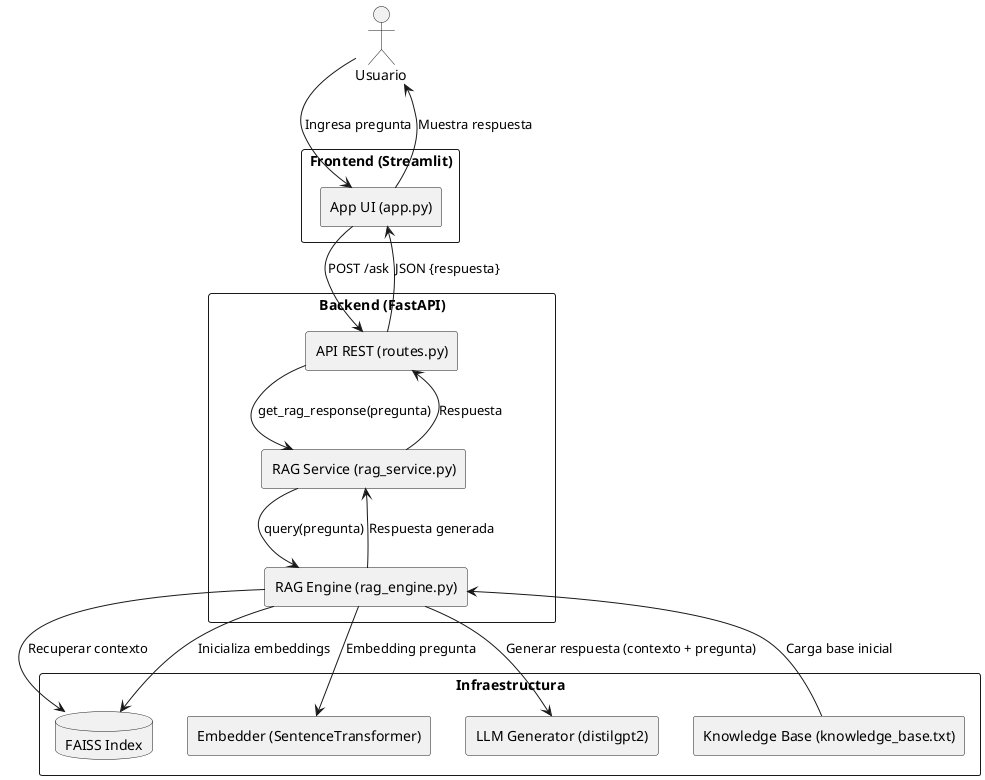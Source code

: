 @startuml
skinparam componentStyle rectangle
skinparam packageStyle rectangle

actor Usuario

package "Frontend (Streamlit)" {
    component "App UI (app.py)" as Frontend
}

package "Backend (FastAPI)" {
    component "API REST (routes.py)" as API
    component "RAG Service (rag_service.py)" as Service
    component "RAG Engine (rag_engine.py)" as Engine
}

package "Infraestructura" {
    database "FAISS Index" as Faiss
    component "Knowledge Base (knowledge_base.txt)" as KB
    component "Embedder (SentenceTransformer)" as Embedder
    component "LLM Generator (distilgpt2)" as Generator
}

Usuario --> Frontend : Ingresa pregunta
Frontend --> API : POST /ask
API --> Service : get_rag_response(pregunta)
Service --> Engine : query(pregunta)

Engine --> Faiss : Recuperar contexto
Engine --> Embedder : Embedding pregunta
Engine --> Generator : Generar respuesta (contexto + pregunta)
Engine --> Service : Respuesta generada
Service --> API : Respuesta
API --> Frontend : JSON {respuesta}
Frontend --> Usuario : Muestra respuesta

KB --> Engine : Carga base inicial
Engine --> Faiss : Inicializa embeddings

@enduml